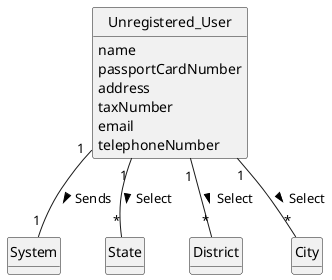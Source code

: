 @startuml
skinparam monochrome true
skinparam packageStyle rectangle
skinparam shadowing false



skinparam classAttributeIconSize 0

hide circle
hide methods

class Unregistered_User{
   name
   passportCardNumber
   address
   taxNumber
   email
   telephoneNumber
}

class System {}

class State {}

class District {}

class City {}

Unregistered_User "1" -- "1" System: Sends >
Unregistered_User "1" -- "*"State: Select >
Unregistered_User "1" -- "*" District : Select >
Unregistered_User "1" -- "*" City : Select >

@enduml